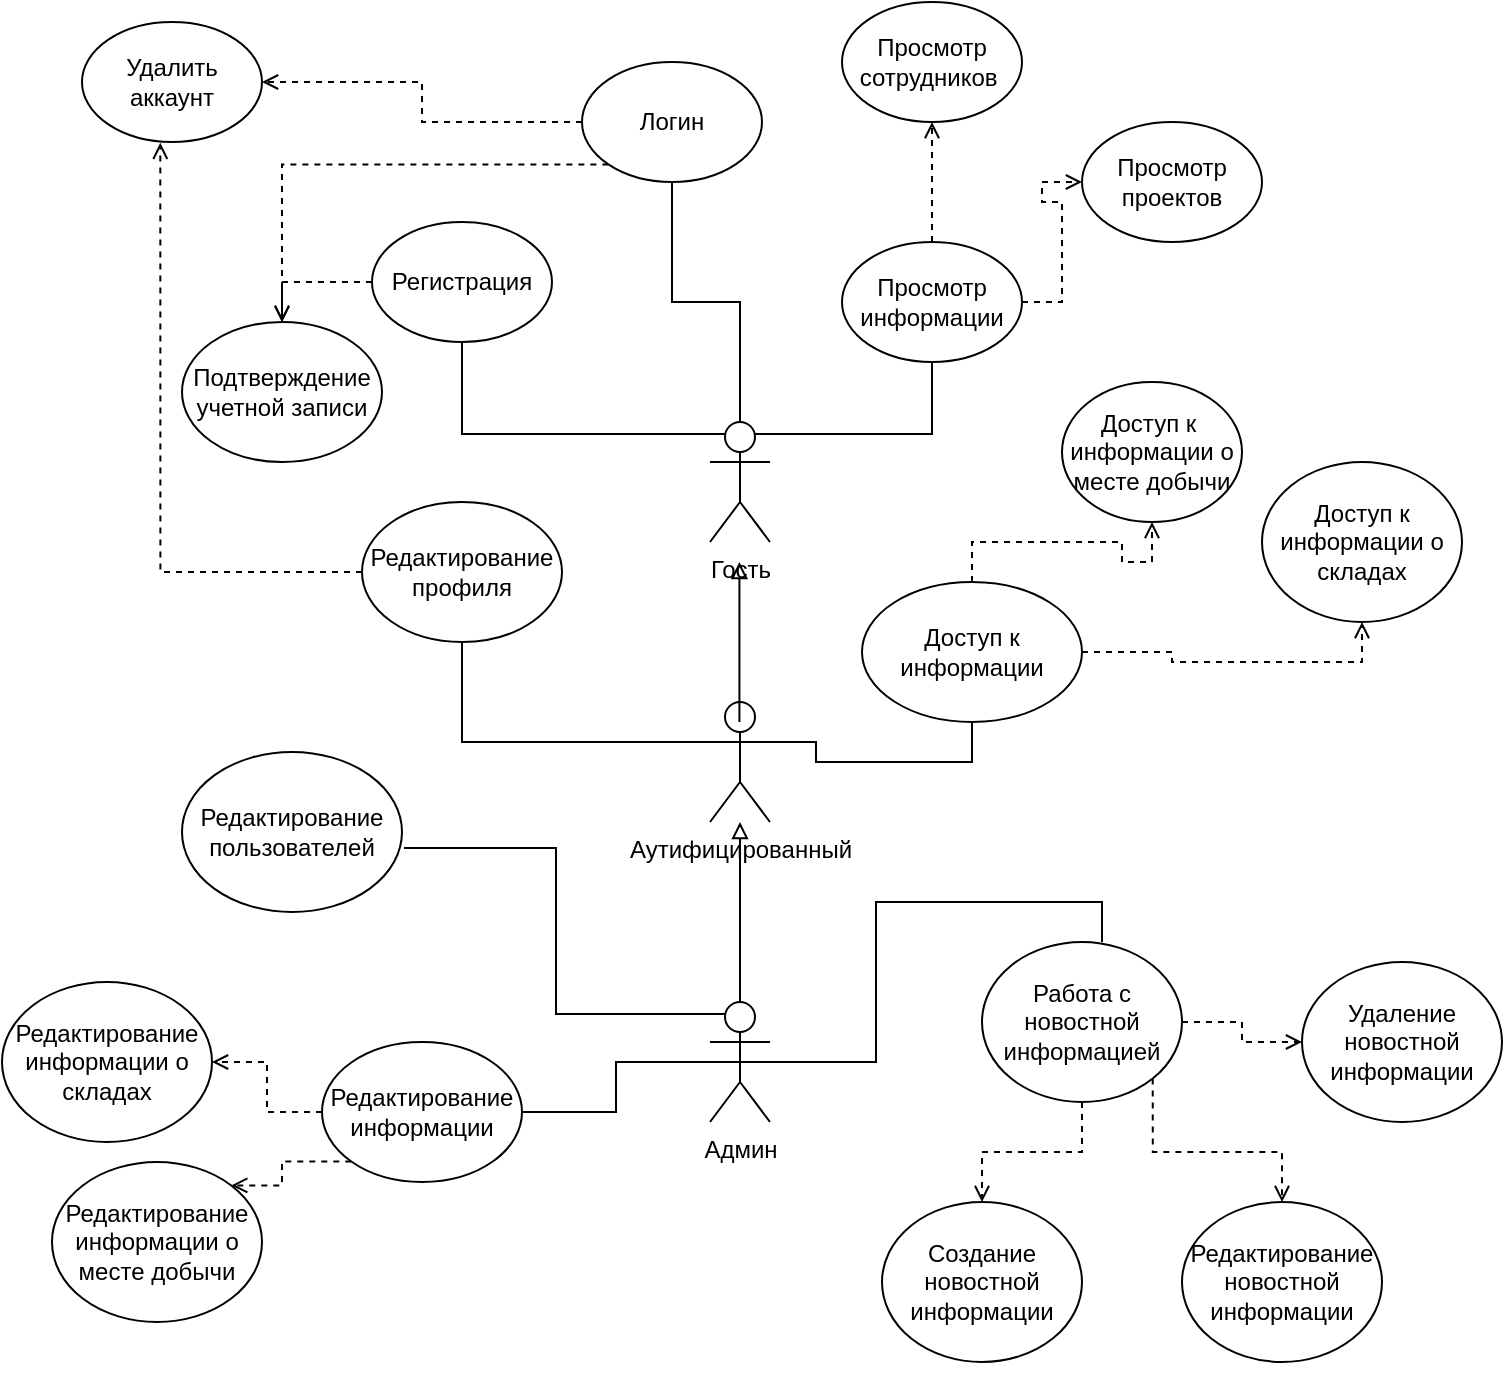 <mxfile version="21.7.2" type="device">
  <diagram name="Страница — 1" id="PO6SPmyXTiJdLFs5volx">
    <mxGraphModel dx="1434" dy="790" grid="1" gridSize="10" guides="1" tooltips="1" connect="1" arrows="1" fold="1" page="1" pageScale="1" pageWidth="827" pageHeight="1169" math="0" shadow="0">
      <root>
        <mxCell id="0" />
        <mxCell id="1" parent="0" />
        <mxCell id="FY-9RKJ4y2leJSX7ML3P-64" style="edgeStyle=orthogonalEdgeStyle;rounded=0;orthogonalLoop=1;jettySize=auto;html=1;exitX=0.25;exitY=0.1;exitDx=0;exitDy=0;exitPerimeter=0;entryX=1.009;entryY=0.6;entryDx=0;entryDy=0;entryPerimeter=0;endArrow=none;endFill=0;" parent="1" source="FY-9RKJ4y2leJSX7ML3P-1" target="FY-9RKJ4y2leJSX7ML3P-23" edge="1">
          <mxGeometry relative="1" as="geometry" />
        </mxCell>
        <mxCell id="FY-9RKJ4y2leJSX7ML3P-66" style="edgeStyle=orthogonalEdgeStyle;rounded=0;orthogonalLoop=1;jettySize=auto;html=1;exitX=0.5;exitY=0.5;exitDx=0;exitDy=0;exitPerimeter=0;endArrow=none;endFill=0;" parent="1" source="FY-9RKJ4y2leJSX7ML3P-1" target="FY-9RKJ4y2leJSX7ML3P-24" edge="1">
          <mxGeometry relative="1" as="geometry" />
        </mxCell>
        <mxCell id="FY-9RKJ4y2leJSX7ML3P-106" style="edgeStyle=orthogonalEdgeStyle;rounded=0;orthogonalLoop=1;jettySize=auto;html=1;exitX=0.5;exitY=0.5;exitDx=0;exitDy=0;exitPerimeter=0;entryX=0.6;entryY=0;entryDx=0;entryDy=0;entryPerimeter=0;endArrow=none;endFill=0;" parent="1" source="FY-9RKJ4y2leJSX7ML3P-1" target="FY-9RKJ4y2leJSX7ML3P-104" edge="1">
          <mxGeometry relative="1" as="geometry" />
        </mxCell>
        <mxCell id="FY-9RKJ4y2leJSX7ML3P-1" value="Админ" style="shape=umlActor;verticalLabelPosition=bottom;verticalAlign=top;html=1;outlineConnect=0;" parent="1" vertex="1">
          <mxGeometry x="393" y="550" width="30" height="60" as="geometry" />
        </mxCell>
        <mxCell id="FY-9RKJ4y2leJSX7ML3P-47" style="edgeStyle=orthogonalEdgeStyle;rounded=0;orthogonalLoop=1;jettySize=auto;html=1;exitX=0;exitY=0.333;exitDx=0;exitDy=0;exitPerimeter=0;endArrow=none;endFill=0;" parent="1" source="FY-9RKJ4y2leJSX7ML3P-3" target="FY-9RKJ4y2leJSX7ML3P-21" edge="1">
          <mxGeometry relative="1" as="geometry" />
        </mxCell>
        <mxCell id="FY-9RKJ4y2leJSX7ML3P-56" style="edgeStyle=orthogonalEdgeStyle;rounded=0;orthogonalLoop=1;jettySize=auto;html=1;entryX=0.5;entryY=1;entryDx=0;entryDy=0;exitX=1;exitY=0.333;exitDx=0;exitDy=0;exitPerimeter=0;endArrow=none;endFill=0;" parent="1" source="FY-9RKJ4y2leJSX7ML3P-3" target="FY-9RKJ4y2leJSX7ML3P-55" edge="1">
          <mxGeometry relative="1" as="geometry">
            <mxPoint x="459" y="430" as="sourcePoint" />
          </mxGeometry>
        </mxCell>
        <mxCell id="FY-9RKJ4y2leJSX7ML3P-3" value="Аутифицированный" style="shape=umlActor;verticalLabelPosition=bottom;verticalAlign=top;html=1;outlineConnect=0;" parent="1" vertex="1">
          <mxGeometry x="393" y="400" width="30" height="60" as="geometry" />
        </mxCell>
        <mxCell id="FY-9RKJ4y2leJSX7ML3P-38" value="" style="edgeStyle=orthogonalEdgeStyle;rounded=0;orthogonalLoop=1;jettySize=auto;html=1;exitX=0.75;exitY=0.1;exitDx=0;exitDy=0;exitPerimeter=0;endArrow=none;endFill=0;" parent="1" source="FY-9RKJ4y2leJSX7ML3P-7" target="FY-9RKJ4y2leJSX7ML3P-19" edge="1">
          <mxGeometry relative="1" as="geometry" />
        </mxCell>
        <mxCell id="FY-9RKJ4y2leJSX7ML3P-39" value="" style="edgeStyle=orthogonalEdgeStyle;rounded=0;orthogonalLoop=1;jettySize=auto;html=1;exitX=0.5;exitY=0;exitDx=0;exitDy=0;exitPerimeter=0;endArrow=none;endFill=0;" parent="1" source="FY-9RKJ4y2leJSX7ML3P-7" target="FY-9RKJ4y2leJSX7ML3P-16" edge="1">
          <mxGeometry relative="1" as="geometry">
            <mxPoint x="389" y="270" as="sourcePoint" />
          </mxGeometry>
        </mxCell>
        <mxCell id="FY-9RKJ4y2leJSX7ML3P-40" value="" style="edgeStyle=orthogonalEdgeStyle;rounded=0;orthogonalLoop=1;jettySize=auto;html=1;exitX=0.25;exitY=0.1;exitDx=0;exitDy=0;exitPerimeter=0;endArrow=none;endFill=0;" parent="1" source="FY-9RKJ4y2leJSX7ML3P-7" target="FY-9RKJ4y2leJSX7ML3P-15" edge="1">
          <mxGeometry relative="1" as="geometry" />
        </mxCell>
        <mxCell id="FY-9RKJ4y2leJSX7ML3P-7" value="Гость" style="shape=umlActor;verticalLabelPosition=bottom;verticalAlign=top;html=1;outlineConnect=0;" parent="1" vertex="1">
          <mxGeometry x="393" y="260" width="30" height="60" as="geometry" />
        </mxCell>
        <mxCell id="FY-9RKJ4y2leJSX7ML3P-13" value="" style="endArrow=block;html=1;rounded=0;exitX=0.5;exitY=0;exitDx=0;exitDy=0;exitPerimeter=0;endFill=0;" parent="1" source="FY-9RKJ4y2leJSX7ML3P-1" target="FY-9RKJ4y2leJSX7ML3P-3" edge="1">
          <mxGeometry width="50" height="50" relative="1" as="geometry">
            <mxPoint x="409" y="480" as="sourcePoint" />
            <mxPoint x="429" y="540" as="targetPoint" />
          </mxGeometry>
        </mxCell>
        <mxCell id="FY-9RKJ4y2leJSX7ML3P-14" value="" style="endArrow=block;html=1;rounded=0;exitX=0.5;exitY=0;exitDx=0;exitDy=0;exitPerimeter=0;endFill=0;" parent="1" edge="1">
          <mxGeometry width="50" height="50" relative="1" as="geometry">
            <mxPoint x="407.71" y="410" as="sourcePoint" />
            <mxPoint x="407.71" y="330" as="targetPoint" />
          </mxGeometry>
        </mxCell>
        <mxCell id="FY-9RKJ4y2leJSX7ML3P-85" style="edgeStyle=orthogonalEdgeStyle;rounded=0;orthogonalLoop=1;jettySize=auto;html=1;exitX=0;exitY=0.5;exitDx=0;exitDy=0;dashed=1;endArrow=open;endFill=0;" parent="1" source="FY-9RKJ4y2leJSX7ML3P-15" target="FY-9RKJ4y2leJSX7ML3P-84" edge="1">
          <mxGeometry relative="1" as="geometry" />
        </mxCell>
        <mxCell id="FY-9RKJ4y2leJSX7ML3P-15" value="Регистрация" style="ellipse;whiteSpace=wrap;html=1;" parent="1" vertex="1">
          <mxGeometry x="224" y="160" width="90" height="60" as="geometry" />
        </mxCell>
        <mxCell id="FY-9RKJ4y2leJSX7ML3P-42" value="" style="edgeStyle=orthogonalEdgeStyle;rounded=0;orthogonalLoop=1;jettySize=auto;html=1;dashed=1;endArrow=open;endFill=0;" parent="1" source="FY-9RKJ4y2leJSX7ML3P-16" target="FY-9RKJ4y2leJSX7ML3P-22" edge="1">
          <mxGeometry relative="1" as="geometry" />
        </mxCell>
        <mxCell id="FY-9RKJ4y2leJSX7ML3P-86" style="edgeStyle=orthogonalEdgeStyle;rounded=0;orthogonalLoop=1;jettySize=auto;html=1;exitX=0;exitY=1;exitDx=0;exitDy=0;dashed=1;endArrow=open;endFill=0;" parent="1" source="FY-9RKJ4y2leJSX7ML3P-16" target="FY-9RKJ4y2leJSX7ML3P-84" edge="1">
          <mxGeometry relative="1" as="geometry" />
        </mxCell>
        <mxCell id="FY-9RKJ4y2leJSX7ML3P-16" value="Логин" style="ellipse;whiteSpace=wrap;html=1;" parent="1" vertex="1">
          <mxGeometry x="329" y="80" width="90" height="60" as="geometry" />
        </mxCell>
        <mxCell id="FY-9RKJ4y2leJSX7ML3P-35" value="" style="edgeStyle=orthogonalEdgeStyle;rounded=0;orthogonalLoop=1;jettySize=auto;html=1;dashed=1;endArrow=open;endFill=0;" parent="1" source="FY-9RKJ4y2leJSX7ML3P-19" target="FY-9RKJ4y2leJSX7ML3P-28" edge="1">
          <mxGeometry relative="1" as="geometry" />
        </mxCell>
        <mxCell id="FY-9RKJ4y2leJSX7ML3P-36" value="" style="edgeStyle=orthogonalEdgeStyle;rounded=0;orthogonalLoop=1;jettySize=auto;html=1;dashed=1;endArrow=open;endFill=0;" parent="1" source="FY-9RKJ4y2leJSX7ML3P-19" target="FY-9RKJ4y2leJSX7ML3P-20" edge="1">
          <mxGeometry relative="1" as="geometry" />
        </mxCell>
        <mxCell id="FY-9RKJ4y2leJSX7ML3P-19" value="Просмотр информации" style="ellipse;whiteSpace=wrap;html=1;" parent="1" vertex="1">
          <mxGeometry x="459" y="170" width="90" height="60" as="geometry" />
        </mxCell>
        <mxCell id="FY-9RKJ4y2leJSX7ML3P-20" value="Просмотр сотрудников&amp;nbsp;" style="ellipse;whiteSpace=wrap;html=1;" parent="1" vertex="1">
          <mxGeometry x="459" y="50" width="90" height="60" as="geometry" />
        </mxCell>
        <mxCell id="FY-9RKJ4y2leJSX7ML3P-49" style="edgeStyle=orthogonalEdgeStyle;rounded=0;orthogonalLoop=1;jettySize=auto;html=1;exitX=0;exitY=0.5;exitDx=0;exitDy=0;entryX=0.435;entryY=1.006;entryDx=0;entryDy=0;entryPerimeter=0;dashed=1;endArrow=open;endFill=0;" parent="1" source="FY-9RKJ4y2leJSX7ML3P-21" target="FY-9RKJ4y2leJSX7ML3P-22" edge="1">
          <mxGeometry relative="1" as="geometry" />
        </mxCell>
        <mxCell id="FY-9RKJ4y2leJSX7ML3P-21" value="Редактирование профиля" style="ellipse;whiteSpace=wrap;html=1;" parent="1" vertex="1">
          <mxGeometry x="219" y="300" width="100" height="70" as="geometry" />
        </mxCell>
        <mxCell id="FY-9RKJ4y2leJSX7ML3P-22" value="Удалить аккаунт" style="ellipse;whiteSpace=wrap;html=1;" parent="1" vertex="1">
          <mxGeometry x="79" y="60" width="90" height="60" as="geometry" />
        </mxCell>
        <mxCell id="FY-9RKJ4y2leJSX7ML3P-23" value="Редактирование пользователей" style="ellipse;whiteSpace=wrap;html=1;" parent="1" vertex="1">
          <mxGeometry x="129" y="425" width="110" height="80" as="geometry" />
        </mxCell>
        <mxCell id="FY-9RKJ4y2leJSX7ML3P-124" style="edgeStyle=orthogonalEdgeStyle;rounded=0;orthogonalLoop=1;jettySize=auto;html=1;exitX=0;exitY=0.5;exitDx=0;exitDy=0;entryX=1;entryY=0.5;entryDx=0;entryDy=0;dashed=1;endArrow=open;endFill=0;" parent="1" source="FY-9RKJ4y2leJSX7ML3P-24" target="FY-9RKJ4y2leJSX7ML3P-123" edge="1">
          <mxGeometry relative="1" as="geometry" />
        </mxCell>
        <mxCell id="FY-9RKJ4y2leJSX7ML3P-127" style="edgeStyle=orthogonalEdgeStyle;rounded=0;orthogonalLoop=1;jettySize=auto;html=1;exitX=0;exitY=1;exitDx=0;exitDy=0;entryX=1;entryY=0;entryDx=0;entryDy=0;dashed=1;endArrow=open;endFill=0;" parent="1" source="FY-9RKJ4y2leJSX7ML3P-24" target="FY-9RKJ4y2leJSX7ML3P-125" edge="1">
          <mxGeometry relative="1" as="geometry" />
        </mxCell>
        <mxCell id="FY-9RKJ4y2leJSX7ML3P-24" value="Редактирование информации" style="ellipse;whiteSpace=wrap;html=1;" parent="1" vertex="1">
          <mxGeometry x="199" y="570" width="100" height="70" as="geometry" />
        </mxCell>
        <mxCell id="FY-9RKJ4y2leJSX7ML3P-28" value="Просмотр проектов" style="ellipse;whiteSpace=wrap;html=1;" parent="1" vertex="1">
          <mxGeometry x="579" y="110" width="90" height="60" as="geometry" />
        </mxCell>
        <mxCell id="FY-9RKJ4y2leJSX7ML3P-61" style="edgeStyle=orthogonalEdgeStyle;rounded=0;orthogonalLoop=1;jettySize=auto;html=1;exitX=0.5;exitY=0;exitDx=0;exitDy=0;entryX=0.5;entryY=1;entryDx=0;entryDy=0;dashed=1;endArrow=open;endFill=0;" parent="1" source="FY-9RKJ4y2leJSX7ML3P-55" target="FY-9RKJ4y2leJSX7ML3P-59" edge="1">
          <mxGeometry relative="1" as="geometry" />
        </mxCell>
        <mxCell id="FY-9RKJ4y2leJSX7ML3P-63" style="edgeStyle=orthogonalEdgeStyle;rounded=0;orthogonalLoop=1;jettySize=auto;html=1;exitX=1;exitY=0.5;exitDx=0;exitDy=0;entryX=0.5;entryY=1;entryDx=0;entryDy=0;dashed=1;endArrow=open;endFill=0;" parent="1" source="FY-9RKJ4y2leJSX7ML3P-55" target="FY-9RKJ4y2leJSX7ML3P-62" edge="1">
          <mxGeometry relative="1" as="geometry" />
        </mxCell>
        <mxCell id="FY-9RKJ4y2leJSX7ML3P-55" value="Доступ к информации" style="ellipse;whiteSpace=wrap;html=1;" parent="1" vertex="1">
          <mxGeometry x="469" y="340" width="110" height="70" as="geometry" />
        </mxCell>
        <mxCell id="FY-9RKJ4y2leJSX7ML3P-59" value="Доступ к&amp;nbsp; информации о месте добычи" style="ellipse;whiteSpace=wrap;html=1;" parent="1" vertex="1">
          <mxGeometry x="569" y="240" width="90" height="70" as="geometry" />
        </mxCell>
        <mxCell id="FY-9RKJ4y2leJSX7ML3P-62" value="Доступ к информации о складах" style="ellipse;whiteSpace=wrap;html=1;" parent="1" vertex="1">
          <mxGeometry x="669" y="280" width="100" height="80" as="geometry" />
        </mxCell>
        <mxCell id="FY-9RKJ4y2leJSX7ML3P-81" value="Создание новостной информации" style="ellipse;whiteSpace=wrap;html=1;" parent="1" vertex="1">
          <mxGeometry x="479" y="650" width="100" height="80" as="geometry" />
        </mxCell>
        <mxCell id="FY-9RKJ4y2leJSX7ML3P-84" value="Подтверждение учетной записи" style="ellipse;whiteSpace=wrap;html=1;" parent="1" vertex="1">
          <mxGeometry x="129" y="210" width="100" height="70" as="geometry" />
        </mxCell>
        <mxCell id="FY-9RKJ4y2leJSX7ML3P-96" style="edgeStyle=orthogonalEdgeStyle;rounded=0;orthogonalLoop=1;jettySize=auto;html=1;exitX=0.5;exitY=1;exitDx=0;exitDy=0;" parent="1" edge="1">
          <mxGeometry relative="1" as="geometry">
            <mxPoint x="381" y="730" as="sourcePoint" />
            <mxPoint x="381" y="730" as="targetPoint" />
          </mxGeometry>
        </mxCell>
        <mxCell id="FY-9RKJ4y2leJSX7ML3P-100" value="Редактирование новостной информации" style="ellipse;whiteSpace=wrap;html=1;" parent="1" vertex="1">
          <mxGeometry x="629" y="650" width="100" height="80" as="geometry" />
        </mxCell>
        <mxCell id="FY-9RKJ4y2leJSX7ML3P-107" style="edgeStyle=orthogonalEdgeStyle;rounded=0;orthogonalLoop=1;jettySize=auto;html=1;exitX=0.5;exitY=1;exitDx=0;exitDy=0;dashed=1;endArrow=open;endFill=0;" parent="1" source="FY-9RKJ4y2leJSX7ML3P-104" target="FY-9RKJ4y2leJSX7ML3P-81" edge="1">
          <mxGeometry relative="1" as="geometry" />
        </mxCell>
        <mxCell id="FY-9RKJ4y2leJSX7ML3P-108" style="edgeStyle=orthogonalEdgeStyle;rounded=0;orthogonalLoop=1;jettySize=auto;html=1;exitX=1;exitY=1;exitDx=0;exitDy=0;dashed=1;endArrow=open;endFill=0;" parent="1" source="FY-9RKJ4y2leJSX7ML3P-104" target="FY-9RKJ4y2leJSX7ML3P-100" edge="1">
          <mxGeometry relative="1" as="geometry" />
        </mxCell>
        <mxCell id="FY-9RKJ4y2leJSX7ML3P-110" style="edgeStyle=orthogonalEdgeStyle;rounded=0;orthogonalLoop=1;jettySize=auto;html=1;exitX=1;exitY=0.5;exitDx=0;exitDy=0;entryX=0;entryY=0.5;entryDx=0;entryDy=0;dashed=1;endArrow=open;endFill=0;" parent="1" source="FY-9RKJ4y2leJSX7ML3P-104" target="FY-9RKJ4y2leJSX7ML3P-109" edge="1">
          <mxGeometry relative="1" as="geometry" />
        </mxCell>
        <mxCell id="FY-9RKJ4y2leJSX7ML3P-104" value="Работа с новостной информацией" style="ellipse;whiteSpace=wrap;html=1;" parent="1" vertex="1">
          <mxGeometry x="529" y="520" width="100" height="80" as="geometry" />
        </mxCell>
        <mxCell id="FY-9RKJ4y2leJSX7ML3P-109" value="Удаление новостной информации" style="ellipse;whiteSpace=wrap;html=1;" parent="1" vertex="1">
          <mxGeometry x="689" y="530" width="100" height="80" as="geometry" />
        </mxCell>
        <mxCell id="FY-9RKJ4y2leJSX7ML3P-123" value="Редактирование информации о складах" style="ellipse;whiteSpace=wrap;html=1;" parent="1" vertex="1">
          <mxGeometry x="39" y="540" width="105" height="80" as="geometry" />
        </mxCell>
        <mxCell id="FY-9RKJ4y2leJSX7ML3P-125" value="Редактирование информации о месте добычи" style="ellipse;whiteSpace=wrap;html=1;" parent="1" vertex="1">
          <mxGeometry x="64" y="630" width="105" height="80" as="geometry" />
        </mxCell>
      </root>
    </mxGraphModel>
  </diagram>
</mxfile>
